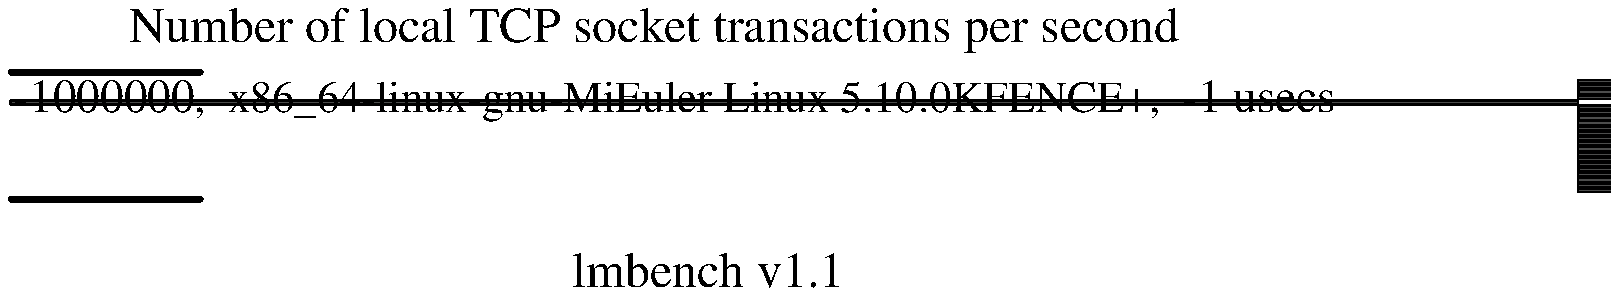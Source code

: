 .sp .75i
.po .23i
.ft R
.ps 16
.vs 21
.ce 100
\s+2Number of local TCP socket transactions per second\s0
.ce 0
.vs 
.PS
.ps 16
.vs 11
[
# Variables, tweek these.
	fillval = .12		# default fill value boxes
	xsize = 4.3		# width of the graph
	ysize = 4.2		# height of the graph
	n = 22
	boxpercent = 75 / 100
	gap = xsize / n * (1 - boxpercent)
	maxdata = 74309
	yscale = ysize / maxdata
	xscale = xsize / maxdata

# Draw the graph borders 
	O:	box invis ht ysize wid xsize
boxht = ysize / n * boxpercent
box fill .7 wid 73229 * xscale with .nw at O.nw - (0, gap /2 + 0 * (ysize/n))
"\s+173229\s0,  x86_64-linux-gnu-MiEuler Linux 5.10.0,\  \s+113.6558\ usecs\s0" ljust at last box.e + .1,0
box fill .7 wid 74309 * xscale with .nw at O.nw - (0, gap /2 + 1 * (ysize/n))
"\s+174309\s0,  x86_64-linux-gnu-MiEuler Linux 5.10.0,\  \s+113.4574\ usecs\s0" ljust at last box.e + .1,0
box fill .7 wid 71644 * xscale with .nw at O.nw - (0, gap /2 + 2 * (ysize/n))
"\s+171644\s0,  x86_64-linux-gnu-MiEuler Linux 5.10.0KFENCE+,\  \s+113.9579\ usecs\s0" ljust at last box.e + .1,0
box fill .7 wid 71958 * xscale with .nw at O.nw - (0, gap /2 + 3 * (ysize/n))
"\s+171958\s0,  x86_64-linux-gnu-MiEuler Linux 5.10.0KFENCE+,\  \s+113.8969\ usecs\s0" ljust at last box.e + .1,0
box fill .7 wid -1000000 * xscale with .nw at O.nw - (0, gap /2 + 4 * (ysize/n))
"\s+1-1000000\s0,  x86_64-linux-gnu-MiEuler Linux 5.10.0KFENCE+,\  \s+1-1\ usecs\s0" ljust at last box.e + .1,0
box fill .7 wid 71011 * xscale with .nw at O.nw - (0, gap /2 + 5 * (ysize/n))
"\s+171011\s0,  x86_64-linux-gnu-MiEuler Linux 5.10.0KFENCE+,\  \s+114.0824\ usecs\s0" ljust at last box.e + .1,0
box fill .7 wid 72394 * xscale with .nw at O.nw - (0, gap /2 + 6 * (ysize/n))
"\s+172394\s0,  x86_64-linux-gnu-MiEuler Linux 5.10.0KFENCE+,\  \s+113.8133\ usecs\s0" ljust at last box.e + .1,0
box fill .7 wid 73173 * xscale with .nw at O.nw - (0, gap /2 + 7 * (ysize/n))
"\s+173173\s0,  x86_64-linux-gnu-MiEuler Linux 5.10.0KFENCE+,\  \s+113.6662\ usecs\s0" ljust at last box.e + .1,0
box fill .7 wid 72727 * xscale with .nw at O.nw - (0, gap /2 + 8 * (ysize/n))
"\s+172727\s0,  x86_64-linux-gnu-MiEuler Linux 5.10.0KFENCE+,\  \s+113.7500\ usecs\s0" ljust at last box.e + .1,0
box fill .7 wid 74126 * xscale with .nw at O.nw - (0, gap /2 + 9 * (ysize/n))
"\s+174126\s0,  x86_64-linux-gnu-MiEuler Linux 5.10.0KFENCE+,\  \s+113.4906\ usecs\s0" ljust at last box.e + .1,0
box fill .7 wid 73371 * xscale with .nw at O.nw - (0, gap /2 + 10 * (ysize/n))
"\s+173371\s0,  x86_64-linux-gnu-MiEuler Linux 5.10.0KFENCE+,\  \s+113.6294\ usecs\s0" ljust at last box.e + .1,0
box fill .7 wid 73482 * xscale with .nw at O.nw - (0, gap /2 + 11 * (ysize/n))
"\s+173482\s0,  x86_64-linux-gnu-MiEuler Linux 5.10.0KFENCE+,\  \s+113.6088\ usecs\s0" ljust at last box.e + .1,0
box fill .7 wid 72733 * xscale with .nw at O.nw - (0, gap /2 + 12 * (ysize/n))
"\s+172733\s0,  x86_64-linux-gnu-MiEuler Linux 5.10.0,\  \s+113.7490\ usecs\s0" ljust at last box.e + .1,0
box fill .7 wid 73083 * xscale with .nw at O.nw - (0, gap /2 + 13 * (ysize/n))
"\s+173083\s0,  x86_64-linux-gnu-MiEuler Linux 5.10.0KFENCE+,\  \s+113.6830\ usecs\s0" ljust at last box.e + .1,0
box fill .7 wid 72887 * xscale with .nw at O.nw - (0, gap /2 + 14 * (ysize/n))
"\s+172887\s0,  x86_64-linux-gnu-MiEuler Linux 5.10.0KFENCE+,\  \s+113.7198\ usecs\s0" ljust at last box.e + .1,0
box fill .7 wid 71721 * xscale with .nw at O.nw - (0, gap /2 + 15 * (ysize/n))
"\s+171721\s0,  x86_64-linux-gnu-MiEuler Linux 5.10.0,\  \s+113.9429\ usecs\s0" ljust at last box.e + .1,0
box fill .7 wid 73034 * xscale with .nw at O.nw - (0, gap /2 + 16 * (ysize/n))
"\s+173034\s0,  x86_64-linux-gnu-MiEuler Linux 5.10.0,\  \s+113.6922\ usecs\s0" ljust at last box.e + .1,0
box fill .7 wid 73034 * xscale with .nw at O.nw - (0, gap /2 + 17 * (ysize/n))
"\s+173034\s0,  x86_64-linux-gnu-MiEuler Linux 5.10.0,\  \s+113.6922\ usecs\s0" ljust at last box.e + .1,0
box fill .7 wid 71023 * xscale with .nw at O.nw - (0, gap /2 + 18 * (ysize/n))
"\s+171023\s0,  x86_64-linux-gnu-MiEuler Linux 5.10.0,\  \s+114.0799\ usecs\s0" ljust at last box.e + .1,0
box fill .7 wid 72631 * xscale with .nw at O.nw - (0, gap /2 + 19 * (ysize/n))
"\s+172631\s0,  x86_64-linux-gnu-MiEuler Linux 5.10.0,\  \s+113.7683\ usecs\s0" ljust at last box.e + .1,0
box fill .7 wid 72985 * xscale with .nw at O.nw - (0, gap /2 + 20 * (ysize/n))
"\s+172985\s0,  x86_64-linux-gnu-MiEuler Linux 5.10.0,\  \s+113.7014\ usecs\s0" ljust at last box.e + .1,0
box fill .7 wid 71437 * xscale with .nw at O.nw - (0, gap /2 + 21 * (ysize/n))
"\s+171437\s0,  x86_64-linux-gnu-MiEuler Linux 5.10.0,\  \s+113.9984\ usecs\s0" ljust at last box.e + .1,0
]
box invis wid last [].wid + .5 ht last [].ht + .5 with .nw at last [].nw + (-.25, .25)
move to last [].nw + 0,.25
line thick 2 right 7
move to last [].sw - 0,.25
line thick 2 right 7
.PE
.ft
.ps
.vs
.po
.po .5i
.ft R
.ps 16
.vs 21
.sp .5
.ce 100
\s+2lmbench v1.1\s0
.po
.ft
.ps
.vs
.ce 0
